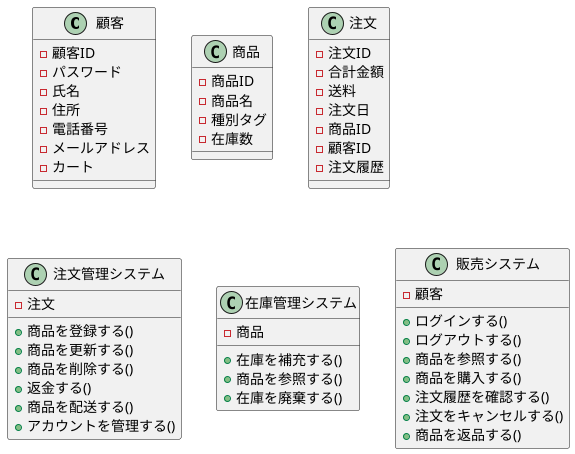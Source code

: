 @startuml .

class 顧客{
    - 顧客ID
    - パスワード
    - 氏名
    - 住所
    - 電話番号
    - メールアドレス
    - カート
}

class 商品 {
    - 商品ID
    - 商品名
    - 種別タグ
    - 在庫数
}

class 注文 {
    - 注文ID
    - 合計金額
    - 送料
    - 注文日
    - 商品ID
    - 顧客ID
    - 注文履歴
}

class 注文管理システム{
    - 注文

    + 商品を登録する()
    + 商品を更新する()
    + 商品を削除する()
    + 返金する()
    + 商品を配送する()
    + アカウントを管理する()
}

class 在庫管理システム{
    - 商品

    + 在庫を補充する()
    + 商品を参照する()
    + 在庫を廃棄する()
}

class 販売システム{
    - 顧客

    + ログインする()
    + ログアウトする()
    + 商品を参照する()
    + 商品を購入する()
    + 注文履歴を確認する()
    + 注文をキャンセルする()
    + 商品を返品する()
}

@enduml